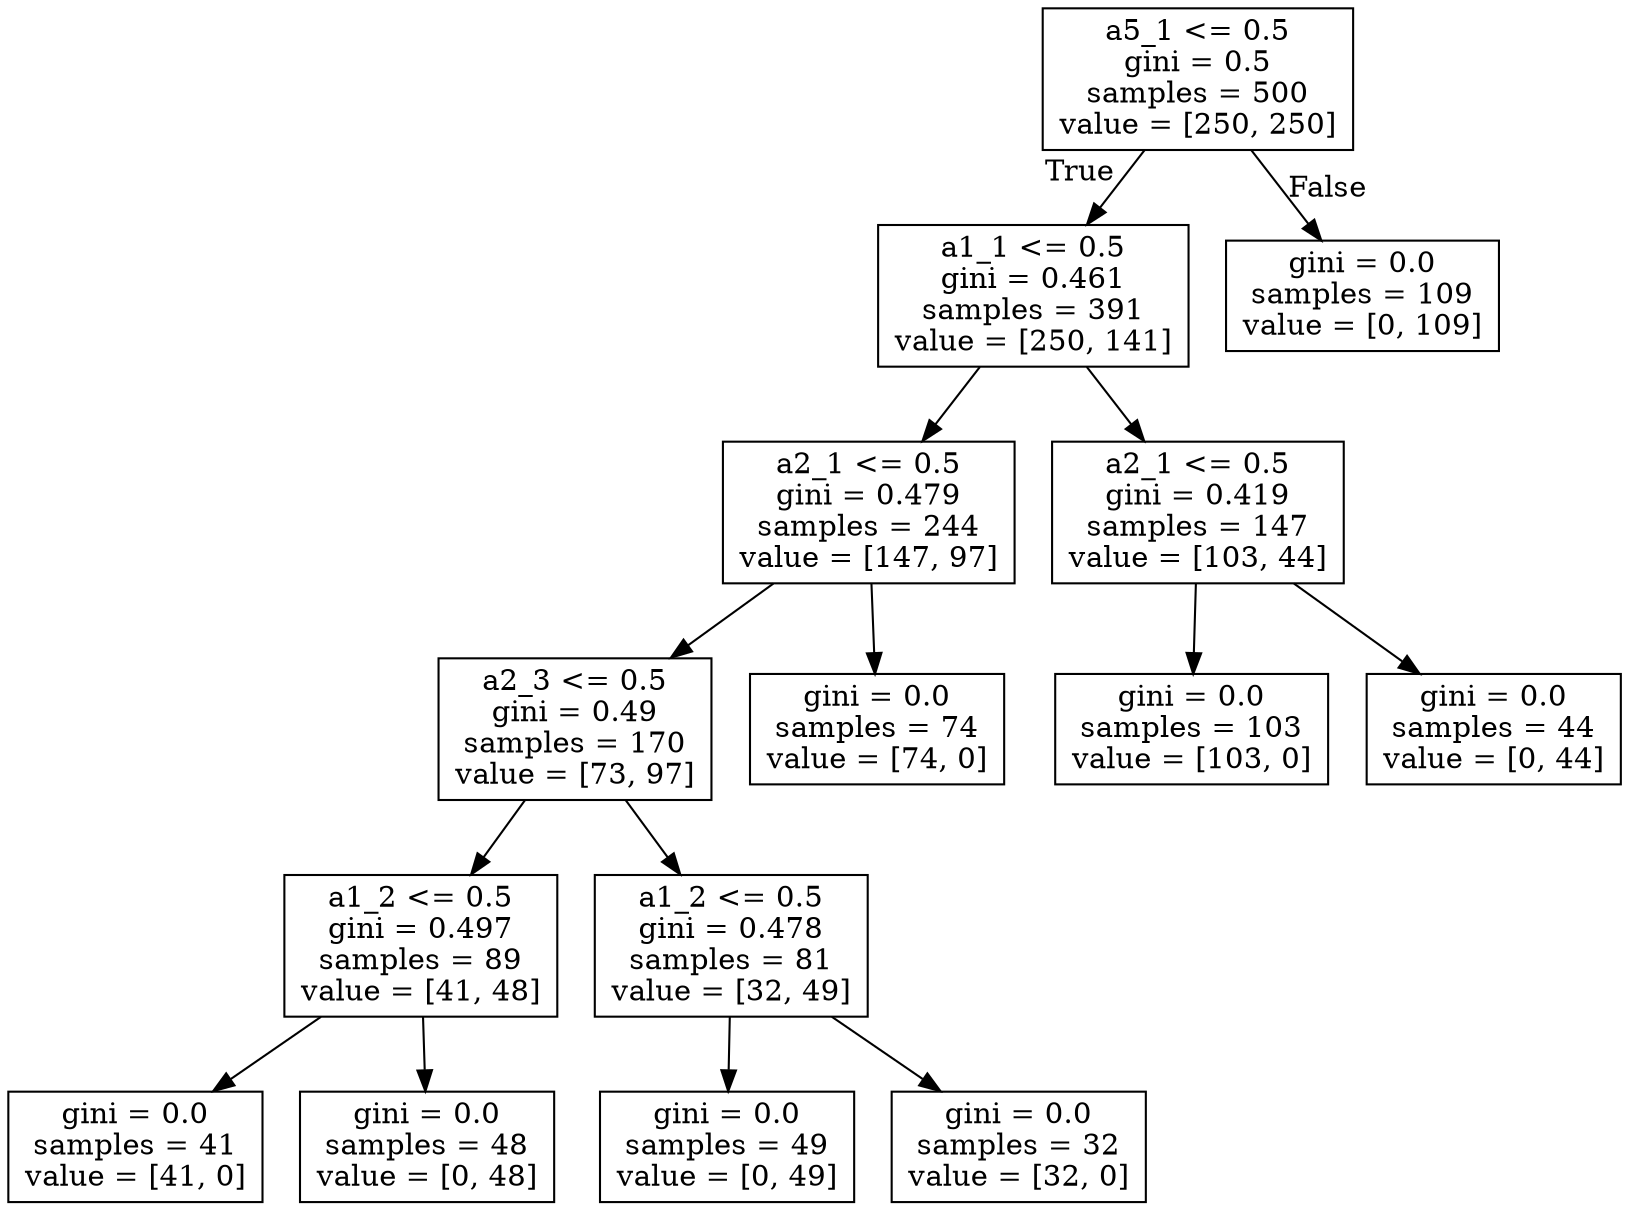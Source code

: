 digraph Tree {
node [shape=box] ;
0 [label="a5_1 <= 0.5\ngini = 0.5\nsamples = 500\nvalue = [250, 250]"] ;
1 [label="a1_1 <= 0.5\ngini = 0.461\nsamples = 391\nvalue = [250, 141]"] ;
0 -> 1 [labeldistance=2.5, labelangle=45, headlabel="True"] ;
2 [label="a2_1 <= 0.5\ngini = 0.479\nsamples = 244\nvalue = [147, 97]"] ;
1 -> 2 ;
3 [label="a2_3 <= 0.5\ngini = 0.49\nsamples = 170\nvalue = [73, 97]"] ;
2 -> 3 ;
4 [label="a1_2 <= 0.5\ngini = 0.497\nsamples = 89\nvalue = [41, 48]"] ;
3 -> 4 ;
5 [label="gini = 0.0\nsamples = 41\nvalue = [41, 0]"] ;
4 -> 5 ;
6 [label="gini = 0.0\nsamples = 48\nvalue = [0, 48]"] ;
4 -> 6 ;
7 [label="a1_2 <= 0.5\ngini = 0.478\nsamples = 81\nvalue = [32, 49]"] ;
3 -> 7 ;
8 [label="gini = 0.0\nsamples = 49\nvalue = [0, 49]"] ;
7 -> 8 ;
9 [label="gini = 0.0\nsamples = 32\nvalue = [32, 0]"] ;
7 -> 9 ;
10 [label="gini = 0.0\nsamples = 74\nvalue = [74, 0]"] ;
2 -> 10 ;
11 [label="a2_1 <= 0.5\ngini = 0.419\nsamples = 147\nvalue = [103, 44]"] ;
1 -> 11 ;
12 [label="gini = 0.0\nsamples = 103\nvalue = [103, 0]"] ;
11 -> 12 ;
13 [label="gini = 0.0\nsamples = 44\nvalue = [0, 44]"] ;
11 -> 13 ;
14 [label="gini = 0.0\nsamples = 109\nvalue = [0, 109]"] ;
0 -> 14 [labeldistance=2.5, labelangle=-45, headlabel="False"] ;
}